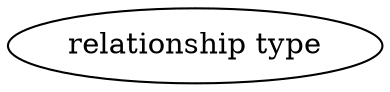 digraph {
	graph [bb="0,0,138.59,36"];
	node [label="\N"];
	"relationship type"	 [height=0.5,
		label="relationship type",
		pos="69.295,18",
		width=1.9249];
}
